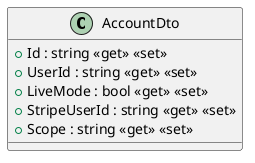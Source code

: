 @startuml
class AccountDto {
    + Id : string <<get>> <<set>>
    + UserId : string <<get>> <<set>>
    + LiveMode : bool <<get>> <<set>>
    + StripeUserId : string <<get>> <<set>>
    + Scope : string <<get>> <<set>>
}
@enduml
